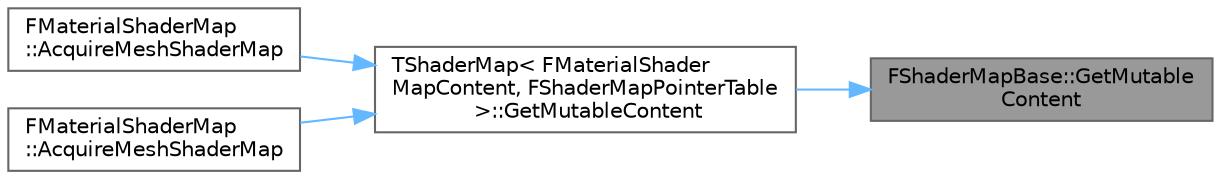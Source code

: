 digraph "FShaderMapBase::GetMutableContent"
{
 // INTERACTIVE_SVG=YES
 // LATEX_PDF_SIZE
  bgcolor="transparent";
  edge [fontname=Helvetica,fontsize=10,labelfontname=Helvetica,labelfontsize=10];
  node [fontname=Helvetica,fontsize=10,shape=box,height=0.2,width=0.4];
  rankdir="RL";
  Node1 [id="Node000001",label="FShaderMapBase::GetMutable\lContent",height=0.2,width=0.4,color="gray40", fillcolor="grey60", style="filled", fontcolor="black",tooltip=" "];
  Node1 -> Node2 [id="edge1_Node000001_Node000002",dir="back",color="steelblue1",style="solid",tooltip=" "];
  Node2 [id="Node000002",label="TShaderMap\< FMaterialShader\lMapContent, FShaderMapPointerTable\l \>::GetMutableContent",height=0.2,width=0.4,color="grey40", fillcolor="white", style="filled",URL="$d2/da5/classTShaderMap.html#a74b7a7589d94fb6d67bbc31e3e92a74e",tooltip=" "];
  Node2 -> Node3 [id="edge2_Node000002_Node000003",dir="back",color="steelblue1",style="solid",tooltip=" "];
  Node3 [id="Node000003",label="FMaterialShaderMap\l::AcquireMeshShaderMap",height=0.2,width=0.4,color="grey40", fillcolor="white", style="filled",URL="$dd/d35/classFMaterialShaderMap.html#a7fbc18f7a22fcd0805e7de5c94ed9282",tooltip=" "];
  Node2 -> Node4 [id="edge3_Node000002_Node000004",dir="back",color="steelblue1",style="solid",tooltip=" "];
  Node4 [id="Node000004",label="FMaterialShaderMap\l::AcquireMeshShaderMap",height=0.2,width=0.4,color="grey40", fillcolor="white", style="filled",URL="$dd/d35/classFMaterialShaderMap.html#aa79ef993abee8d3cdcc58425a78b136d",tooltip=" "];
}
